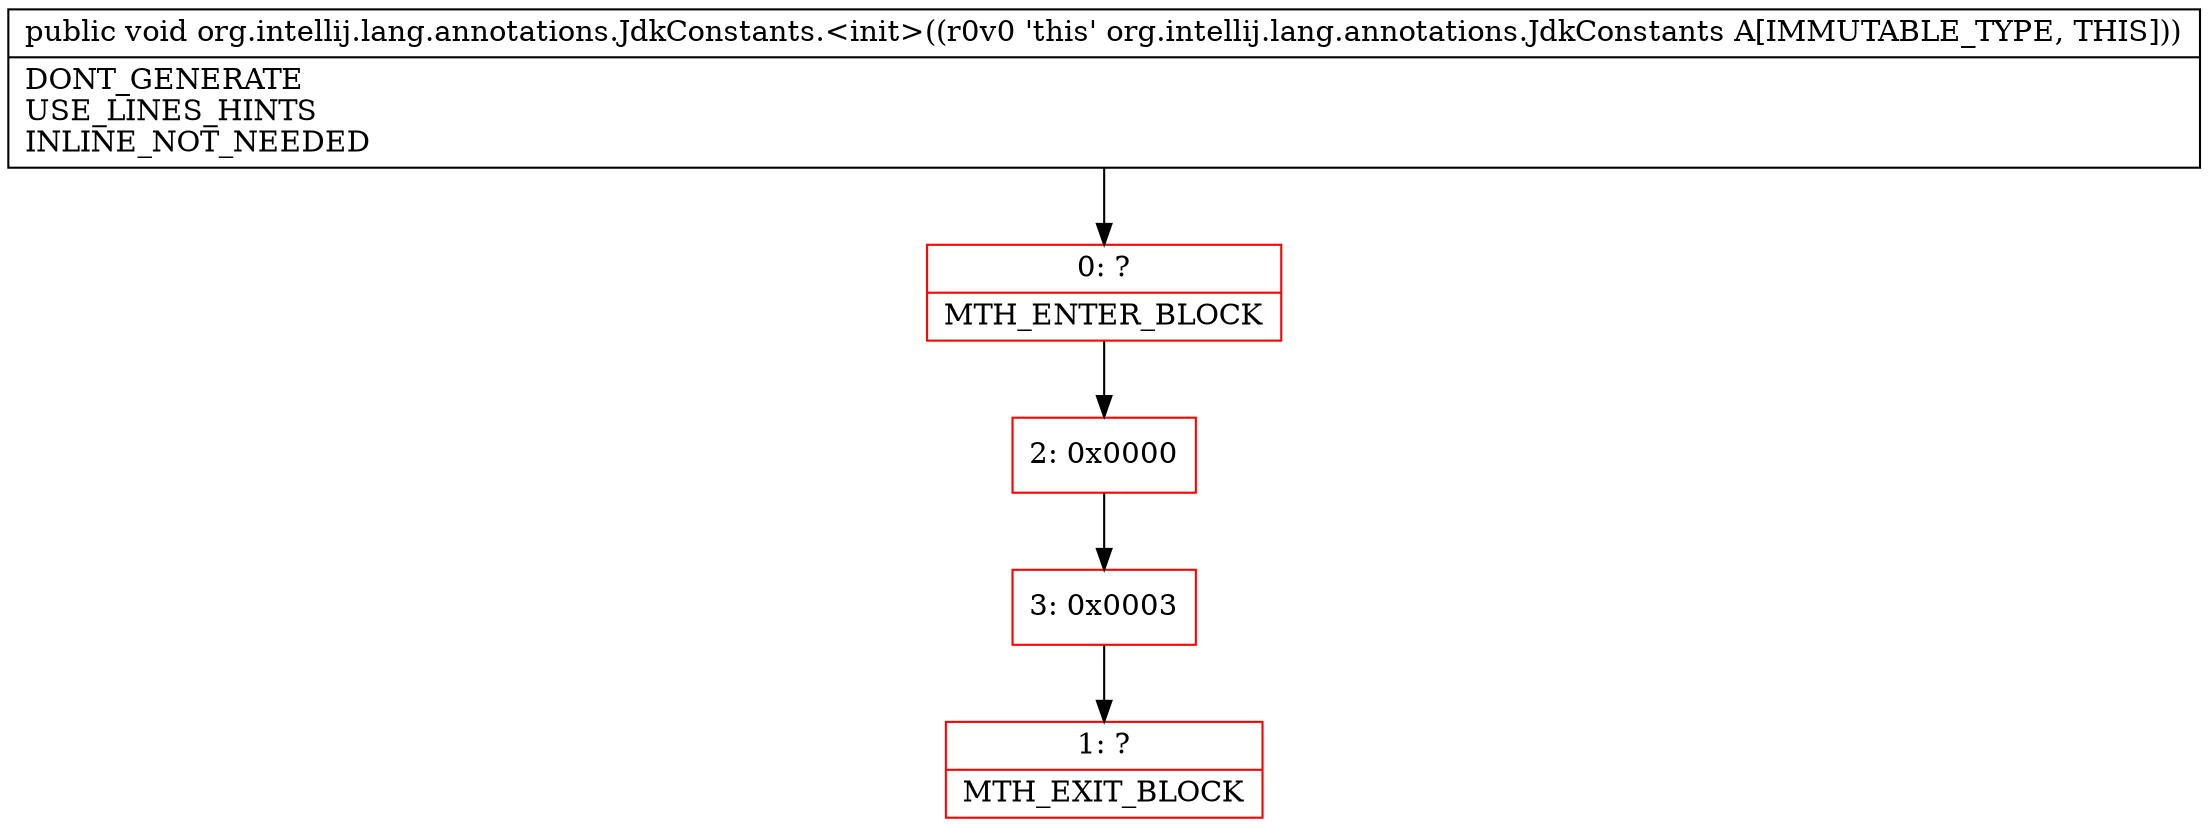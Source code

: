 digraph "CFG fororg.intellij.lang.annotations.JdkConstants.\<init\>()V" {
subgraph cluster_Region_1578305245 {
label = "R(0)";
node [shape=record,color=blue];
}
Node_0 [shape=record,color=red,label="{0\:\ ?|MTH_ENTER_BLOCK\l}"];
Node_2 [shape=record,color=red,label="{2\:\ 0x0000}"];
Node_3 [shape=record,color=red,label="{3\:\ 0x0003}"];
Node_1 [shape=record,color=red,label="{1\:\ ?|MTH_EXIT_BLOCK\l}"];
MethodNode[shape=record,label="{public void org.intellij.lang.annotations.JdkConstants.\<init\>((r0v0 'this' org.intellij.lang.annotations.JdkConstants A[IMMUTABLE_TYPE, THIS]))  | DONT_GENERATE\lUSE_LINES_HINTS\lINLINE_NOT_NEEDED\l}"];
MethodNode -> Node_0;Node_0 -> Node_2;
Node_2 -> Node_3;
Node_3 -> Node_1;
}

